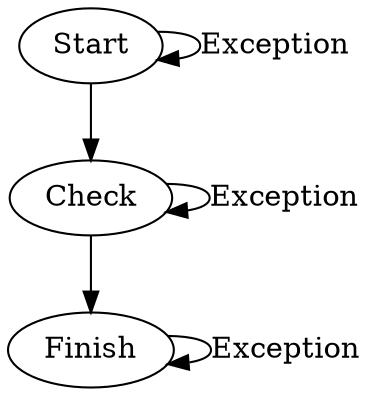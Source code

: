 digraph "Lamb state machine" {
  Start -> Start [label="Exception"]
  Start -> Check

  Check -> Check [label="Exception"]
  Check -> Finish

  Finish -> Finish [label="Exception"]
}
